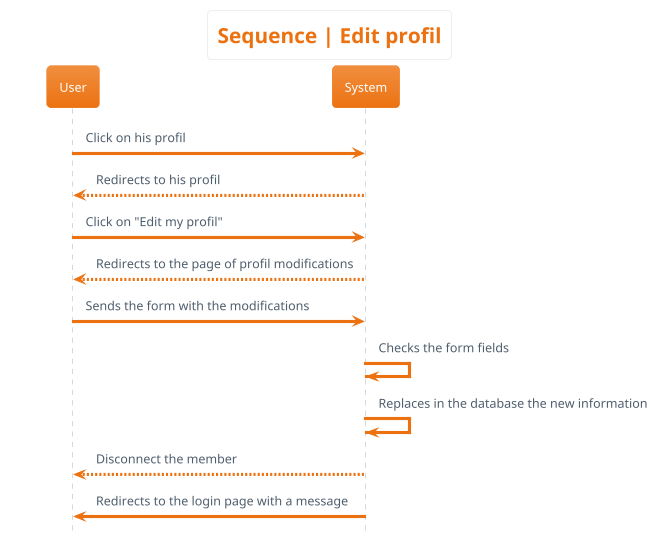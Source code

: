 @startuml sequence__edit_profil
hide footbox
skinparam actorStyle awesome
!theme aws-orange
skinparam backgroundcolor White

'Titre'
title Sequence | Edit profil

'Déroulement'
User -> System : Click on his profil
System --> User : Redirects to his profil
User -> System : Click on "Edit my profil"
System --> User : Redirects to the page of profil modifications
User -> System : Sends the form with the modifications
System -> System : Checks the form fields
System -> System : Replaces in the database the new information
System --> User: Disconnect the member
System -> User: Redirects to the login page with a message
@enduml